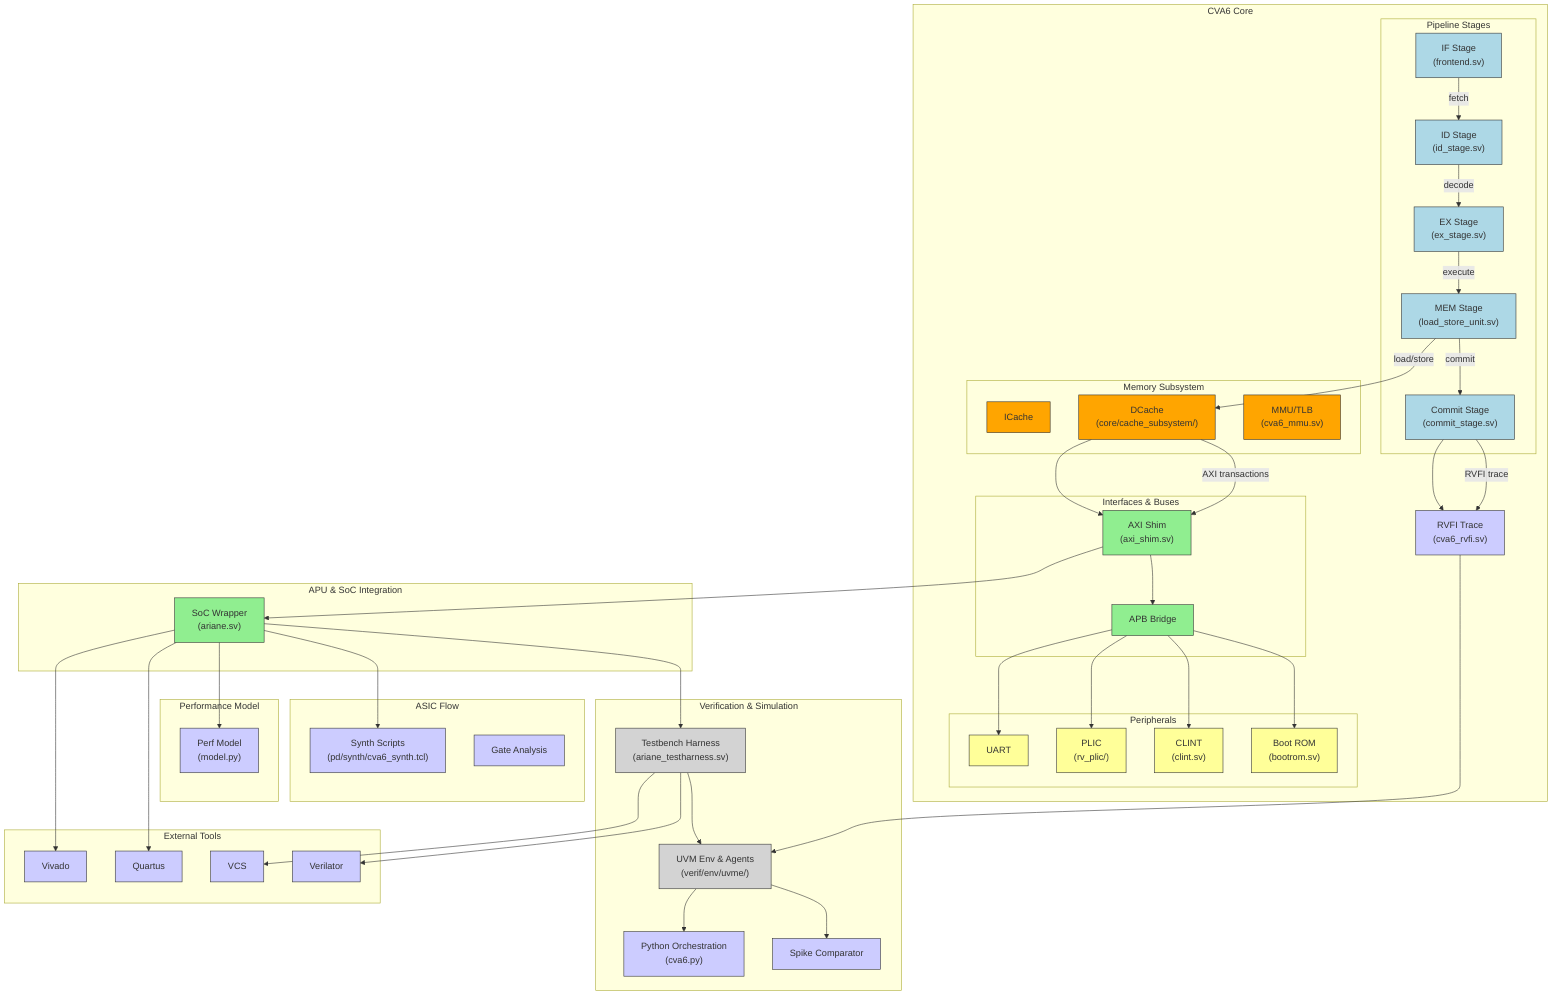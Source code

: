 flowchart TD
    %% CVA6 Core
    subgraph "CVA6 Core"
        direction TB
        subgraph "Pipeline Stages"
            direction TB
            IF["IF Stage<br/>(frontend.sv)"]:::pipeline
            ID["ID Stage<br/>(id_stage.sv)"]:::pipeline
            EX["EX Stage<br/>(ex_stage.sv)"]:::pipeline
            MEM_STAGE["MEM Stage<br/>(load_store_unit.sv)"]:::pipeline
            WB["Commit Stage<br/>(commit_stage.sv)"]:::pipeline
        end
        IF -->|fetch| ID -->|decode| EX -->|execute| MEM_STAGE -->|commit| WB

        subgraph "Memory Subsystem"
            direction TB
            ICache["ICache"]:::memory
            DCache["DCache<br/>(core/cache_subsystem/)"]:::memory
            MMU["MMU/TLB<br/>(cva6_mmu.sv)"]:::memory
        end
        MEM_STAGE -->|load/store| DCache
        DCache -->|AXI transactions| AXI

        subgraph "Interfaces & Buses"
            direction TB
            AXI["AXI Shim<br/>(axi_shim.sv)"]:::bus
            APB["APB Bridge"]:::bus
        end
        WB -->|RVFI trace| RVFI
        DCache --> AXI
        AXI --> APB

        subgraph "Peripherals"
            direction TB
            BootROM["Boot ROM<br/>(bootrom.sv)"]:::peripheral
            CLINT["CLINT<br/>(clint.sv)"]:::peripheral
            PLIC["PLIC<br/>(rv_plic/)"]:::peripheral
            UART["UART"]:::peripheral
        end
        APB --> BootROM
        APB --> CLINT
        APB --> PLIC
        APB --> UART
    end

    subgraph "APU & SoC Integration"
        direction TB
        SoC["SoC Wrapper<br/>(ariane.sv)"]:::bus
    end
    AXI --> SoC

    subgraph "Verification & Simulation"
        direction TB
        TB["Testbench Harness<br/>(ariane_testharness.sv)"]:::verification
        UVM["UVM Env & Agents<br/>(verif/env/uvme/)"]:::verification
        Spike["Spike Comparator"]:::external
        Python["Python Orchestration<br/>(cva6.py)"]:::external
    end
    SoC --> TB
    TB --> UVM
    WB --> RVFI["RVFI Trace<br/>(cva6_rvfi.sv)"]:::external
    RVFI --> UVM
    UVM --> Spike
    UVM --> Python

    subgraph "ASIC Flow"
        direction TB
        Synth["Synth Scripts<br/>(pd/synth/cva6_synth.tcl)"]:::external
        GateAnal["Gate Analysis"]:::external
    end
    SoC --> Synth

    subgraph "Performance Model"
        direction TB
        Perf["Perf Model<br/>(model.py)"]:::external
    end
    SoC --> Perf

    subgraph "External Tools"
        direction TB
        VerilatorCloud["Verilator"]:::external
        VCSCloud["VCS"]:::external
        Quartus["Quartus"]:::external
        Vivado["Vivado"]:::external
    end
    TB --> VerilatorCloud
    TB --> VCSCloud
    SoC --> Quartus
    SoC --> Vivado

    %% Click Events
    click IF "https://github.com/openhwgroup/cva6/blob/master/core/frontend/frontend.sv"
    click ID "https://github.com/openhwgroup/cva6/blob/master/core/id_stage.sv"
    click EX "https://github.com/openhwgroup/cva6/blob/master/core/ex_stage.sv"
    click MEM_STAGE "https://github.com/openhwgroup/cva6/blob/master/core/load_store_unit.sv"
    click WB "https://github.com/openhwgroup/cva6/blob/master/core/commit_stage.sv"
    click DCache "https://github.com/openhwgroup/cva6/tree/master/core/cache_subsystem/"
    click MMU "https://github.com/openhwgroup/cva6/blob/master/core/cva6_mmu/cva6_mmu.sv"
    click AXI "https://github.com/openhwgroup/cva6/blob/master/core/axi_shim.sv"
    click BootROM "https://github.com/openhwgroup/cva6/blob/master/corev_apu/bootrom/bootrom.sv"
    click CLINT "https://github.com/openhwgroup/cva6/blob/master/corev_apu/clint/clint.sv"
    click PLIC "https://github.com/openhwgroup/cva6/tree/master/corev_apu/rv_plic/"
    click SoC "https://github.com/openhwgroup/cva6/blob/master/corev_apu/src/ariane.sv"
    click TB "https://github.com/openhwgroup/cva6/blob/master/corev_apu/tb/ariane_testharness.sv"
    click UVM "https://github.com/openhwgroup/cva6/tree/master/verif/env/uvme/"
    click RVFI "https://github.com/openhwgroup/cva6/blob/master/core/cva6_rvfi.sv"
    click Synth "https://github.com/openhwgroup/cva6/blob/master/pd/synth/cva6_synth.tcl"
    click Perf "https://github.com/openhwgroup/cva6/blob/master/perf-model/model.py"

    %% Styles
    classDef pipeline fill:#ADD8E6,stroke:#333,stroke-width:1px
    classDef memory fill:#FFA500,stroke:#333,stroke-width:1px
    classDef bus fill:#90EE90,stroke:#333,stroke-width:1px
    classDef peripheral fill:#FFFF99,stroke:#333,stroke-width:1px
    classDef verification fill:#D3D3D3,stroke:#333,stroke-width:1px
    classDef external fill:#CCCCFF,stroke:#333,stroke-width:1px